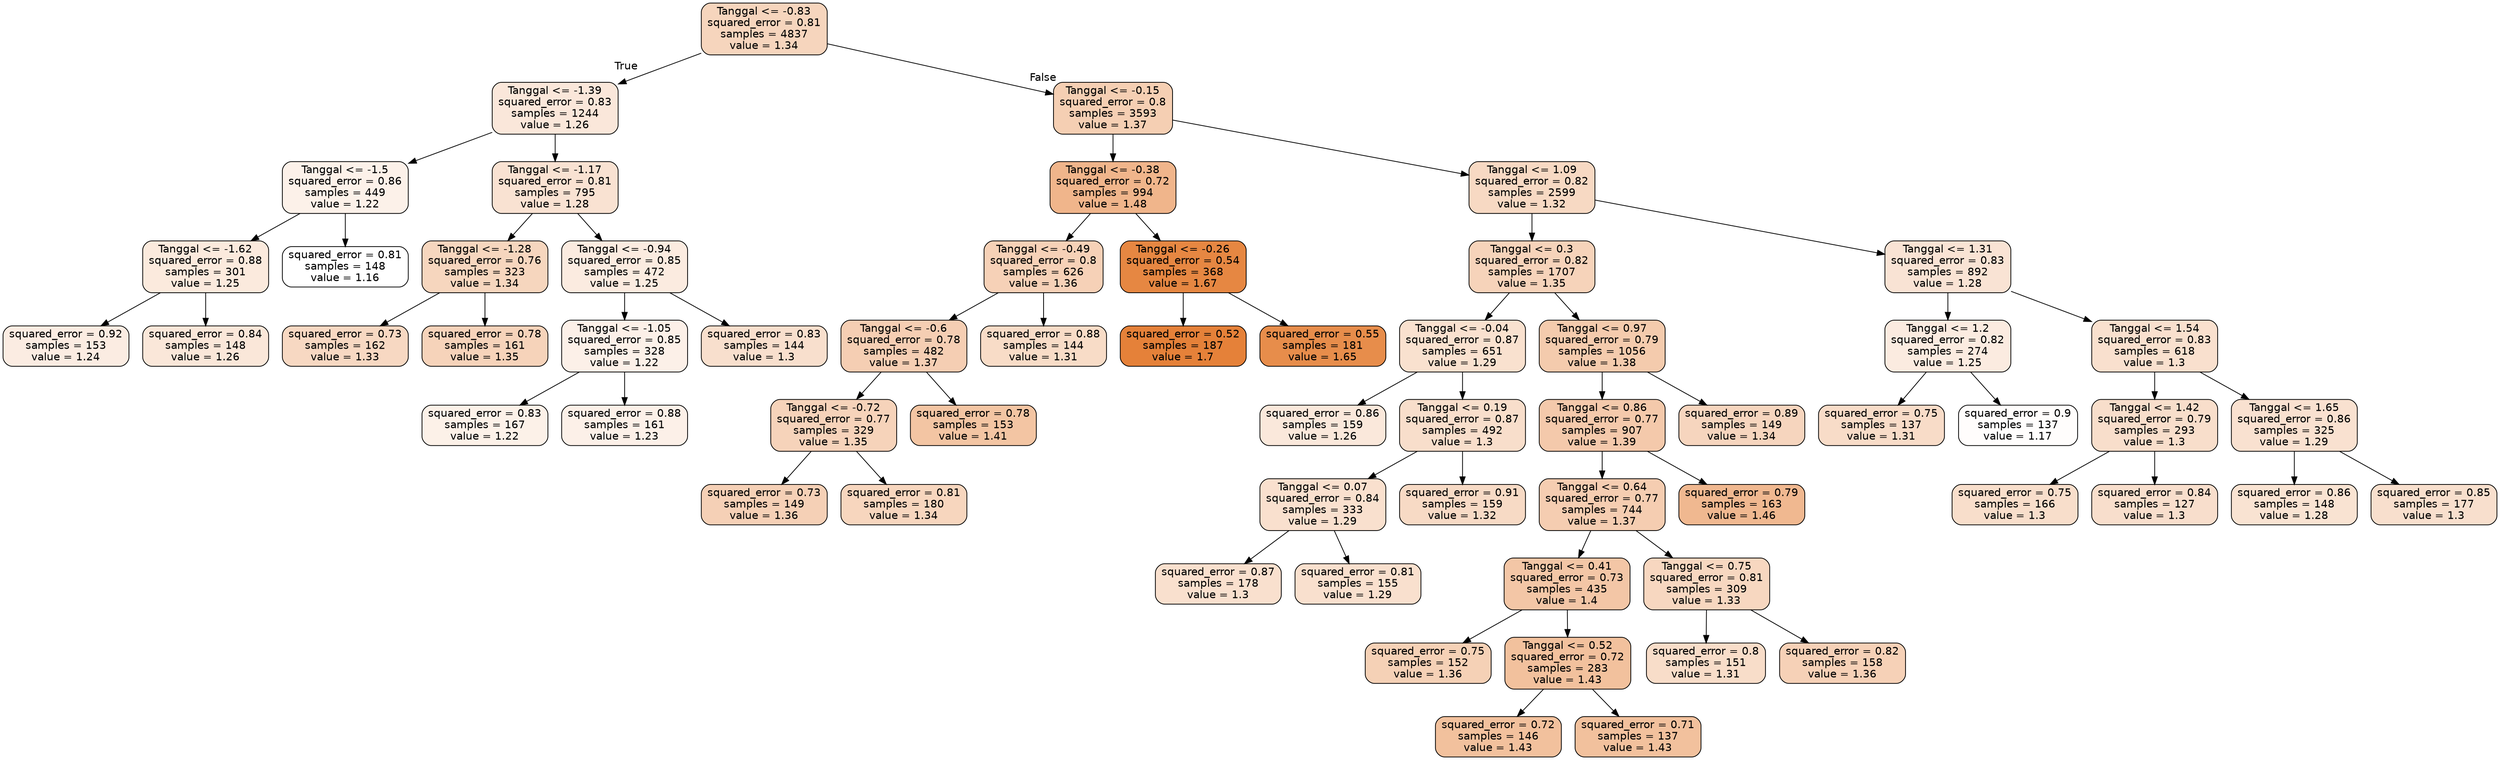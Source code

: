 digraph Tree {
node [shape=box, style="filled, rounded", color="black", fontname="helvetica"] ;
edge [fontname="helvetica"] ;
0 [label="Tanggal <= -0.83\nsquared_error = 0.81\nsamples = 4837\nvalue = 1.34", fillcolor="#f6d5bd"] ;
1 [label="Tanggal <= -1.39\nsquared_error = 0.83\nsamples = 1244\nvalue = 1.26", fillcolor="#fae7da"] ;
0 -> 1 [labeldistance=2.5, labelangle=45, headlabel="True"] ;
2 [label="Tanggal <= -1.5\nsquared_error = 0.86\nsamples = 449\nvalue = 1.22", fillcolor="#fcf1e9"] ;
1 -> 2 ;
3 [label="Tanggal <= -1.62\nsquared_error = 0.88\nsamples = 301\nvalue = 1.25", fillcolor="#fbeadd"] ;
2 -> 3 ;
4 [label="squared_error = 0.92\nsamples = 153\nvalue = 1.24", fillcolor="#fbece2"] ;
3 -> 4 ;
5 [label="squared_error = 0.84\nsamples = 148\nvalue = 1.26", fillcolor="#fae7d9"] ;
3 -> 5 ;
6 [label="squared_error = 0.81\nsamples = 148\nvalue = 1.16", fillcolor="#ffffff"] ;
2 -> 6 ;
7 [label="Tanggal <= -1.17\nsquared_error = 0.81\nsamples = 795\nvalue = 1.28", fillcolor="#f9e2d2"] ;
1 -> 7 ;
8 [label="Tanggal <= -1.28\nsquared_error = 0.76\nsamples = 323\nvalue = 1.34", fillcolor="#f6d6be"] ;
7 -> 8 ;
9 [label="squared_error = 0.73\nsamples = 162\nvalue = 1.33", fillcolor="#f7d8c2"] ;
8 -> 9 ;
10 [label="squared_error = 0.78\nsamples = 161\nvalue = 1.35", fillcolor="#f6d3ba"] ;
8 -> 10 ;
11 [label="Tanggal <= -0.94\nsquared_error = 0.85\nsamples = 472\nvalue = 1.25", fillcolor="#fbebe0"] ;
7 -> 11 ;
12 [label="Tanggal <= -1.05\nsquared_error = 0.85\nsamples = 328\nvalue = 1.22", fillcolor="#fcf0e8"] ;
11 -> 12 ;
13 [label="squared_error = 0.83\nsamples = 167\nvalue = 1.22", fillcolor="#fcf1e8"] ;
12 -> 13 ;
14 [label="squared_error = 0.88\nsamples = 161\nvalue = 1.23", fillcolor="#fcf0e8"] ;
12 -> 14 ;
15 [label="squared_error = 0.83\nsamples = 144\nvalue = 1.3", fillcolor="#f8dfcd"] ;
11 -> 15 ;
16 [label="Tanggal <= -0.15\nsquared_error = 0.8\nsamples = 3593\nvalue = 1.37", fillcolor="#f5cfb3"] ;
0 -> 16 [labeldistance=2.5, labelangle=-45, headlabel="False"] ;
17 [label="Tanggal <= -0.38\nsquared_error = 0.72\nsamples = 994\nvalue = 1.48", fillcolor="#f0b58b"] ;
16 -> 17 ;
18 [label="Tanggal <= -0.49\nsquared_error = 0.8\nsamples = 626\nvalue = 1.36", fillcolor="#f6d1b7"] ;
17 -> 18 ;
19 [label="Tanggal <= -0.6\nsquared_error = 0.78\nsamples = 482\nvalue = 1.37", fillcolor="#f5ceb3"] ;
18 -> 19 ;
20 [label="Tanggal <= -0.72\nsquared_error = 0.77\nsamples = 329\nvalue = 1.35", fillcolor="#f6d3ba"] ;
19 -> 20 ;
21 [label="squared_error = 0.73\nsamples = 149\nvalue = 1.36", fillcolor="#f5d0b6"] ;
20 -> 21 ;
22 [label="squared_error = 0.81\nsamples = 180\nvalue = 1.34", fillcolor="#f7d6be"] ;
20 -> 22 ;
23 [label="squared_error = 0.78\nsamples = 153\nvalue = 1.41", fillcolor="#f3c5a3"] ;
19 -> 23 ;
24 [label="squared_error = 0.88\nsamples = 144\nvalue = 1.31", fillcolor="#f8dcc7"] ;
18 -> 24 ;
25 [label="Tanggal <= -0.26\nsquared_error = 0.54\nsamples = 368\nvalue = 1.67", fillcolor="#e68742"] ;
17 -> 25 ;
26 [label="squared_error = 0.52\nsamples = 187\nvalue = 1.7", fillcolor="#e58139"] ;
25 -> 26 ;
27 [label="squared_error = 0.55\nsamples = 181\nvalue = 1.65", fillcolor="#e78d4b"] ;
25 -> 27 ;
28 [label="Tanggal <= 1.09\nsquared_error = 0.82\nsamples = 2599\nvalue = 1.32", fillcolor="#f7d9c3"] ;
16 -> 28 ;
29 [label="Tanggal <= 0.3\nsquared_error = 0.82\nsamples = 1707\nvalue = 1.35", fillcolor="#f6d3ba"] ;
28 -> 29 ;
30 [label="Tanggal <= -0.04\nsquared_error = 0.87\nsamples = 651\nvalue = 1.29", fillcolor="#f9e1cf"] ;
29 -> 30 ;
31 [label="squared_error = 0.86\nsamples = 159\nvalue = 1.26", fillcolor="#fae8db"] ;
30 -> 31 ;
32 [label="Tanggal <= 0.19\nsquared_error = 0.87\nsamples = 492\nvalue = 1.3", fillcolor="#f8decb"] ;
30 -> 32 ;
33 [label="Tanggal <= 0.07\nsquared_error = 0.84\nsamples = 333\nvalue = 1.29", fillcolor="#f9e0ce"] ;
32 -> 33 ;
34 [label="squared_error = 0.87\nsamples = 178\nvalue = 1.3", fillcolor="#f9e0ce"] ;
33 -> 34 ;
35 [label="squared_error = 0.81\nsamples = 155\nvalue = 1.29", fillcolor="#f9e0ce"] ;
33 -> 35 ;
36 [label="squared_error = 0.91\nsamples = 159\nvalue = 1.32", fillcolor="#f7dac5"] ;
32 -> 36 ;
37 [label="Tanggal <= 0.97\nsquared_error = 0.79\nsamples = 1056\nvalue = 1.38", fillcolor="#f4cbad"] ;
29 -> 37 ;
38 [label="Tanggal <= 0.86\nsquared_error = 0.77\nsamples = 907\nvalue = 1.39", fillcolor="#f4c9ab"] ;
37 -> 38 ;
39 [label="Tanggal <= 0.64\nsquared_error = 0.77\nsamples = 744\nvalue = 1.37", fillcolor="#f5cdb1"] ;
38 -> 39 ;
40 [label="Tanggal <= 0.41\nsquared_error = 0.73\nsamples = 435\nvalue = 1.4", fillcolor="#f3c6a6"] ;
39 -> 40 ;
41 [label="squared_error = 0.75\nsamples = 152\nvalue = 1.36", fillcolor="#f5d1b6"] ;
40 -> 41 ;
42 [label="Tanggal <= 0.52\nsquared_error = 0.72\nsamples = 283\nvalue = 1.43", fillcolor="#f2c19d"] ;
40 -> 42 ;
43 [label="squared_error = 0.72\nsamples = 146\nvalue = 1.43", fillcolor="#f2c19d"] ;
42 -> 43 ;
44 [label="squared_error = 0.71\nsamples = 137\nvalue = 1.43", fillcolor="#f2c19d"] ;
42 -> 44 ;
45 [label="Tanggal <= 0.75\nsquared_error = 0.81\nsamples = 309\nvalue = 1.33", fillcolor="#f7d7c0"] ;
39 -> 45 ;
46 [label="squared_error = 0.8\nsamples = 151\nvalue = 1.31", fillcolor="#f8ddc9"] ;
45 -> 46 ;
47 [label="squared_error = 0.82\nsamples = 158\nvalue = 1.36", fillcolor="#f6d1b7"] ;
45 -> 47 ;
48 [label="squared_error = 0.79\nsamples = 163\nvalue = 1.46", fillcolor="#f0b890"] ;
38 -> 48 ;
49 [label="squared_error = 0.89\nsamples = 149\nvalue = 1.34", fillcolor="#f6d5be"] ;
37 -> 49 ;
50 [label="Tanggal <= 1.31\nsquared_error = 0.83\nsamples = 892\nvalue = 1.28", fillcolor="#f9e3d4"] ;
28 -> 50 ;
51 [label="Tanggal <= 1.2\nsquared_error = 0.82\nsamples = 274\nvalue = 1.25", fillcolor="#fbebe0"] ;
50 -> 51 ;
52 [label="squared_error = 0.75\nsamples = 137\nvalue = 1.31", fillcolor="#f8dcc8"] ;
51 -> 52 ;
53 [label="squared_error = 0.9\nsamples = 137\nvalue = 1.17", fillcolor="#fffdfc"] ;
51 -> 53 ;
54 [label="Tanggal <= 1.54\nsquared_error = 0.83\nsamples = 618\nvalue = 1.3", fillcolor="#f9e0ce"] ;
50 -> 54 ;
55 [label="Tanggal <= 1.42\nsquared_error = 0.79\nsamples = 293\nvalue = 1.3", fillcolor="#f8decb"] ;
54 -> 55 ;
56 [label="squared_error = 0.75\nsamples = 166\nvalue = 1.3", fillcolor="#f8decb"] ;
55 -> 56 ;
57 [label="squared_error = 0.84\nsamples = 127\nvalue = 1.3", fillcolor="#f8decc"] ;
55 -> 57 ;
58 [label="Tanggal <= 1.65\nsquared_error = 0.86\nsamples = 325\nvalue = 1.29", fillcolor="#f9e1d0"] ;
54 -> 58 ;
59 [label="squared_error = 0.86\nsamples = 148\nvalue = 1.28", fillcolor="#f9e3d2"] ;
58 -> 59 ;
60 [label="squared_error = 0.85\nsamples = 177\nvalue = 1.3", fillcolor="#f8dfcd"] ;
58 -> 60 ;
}
